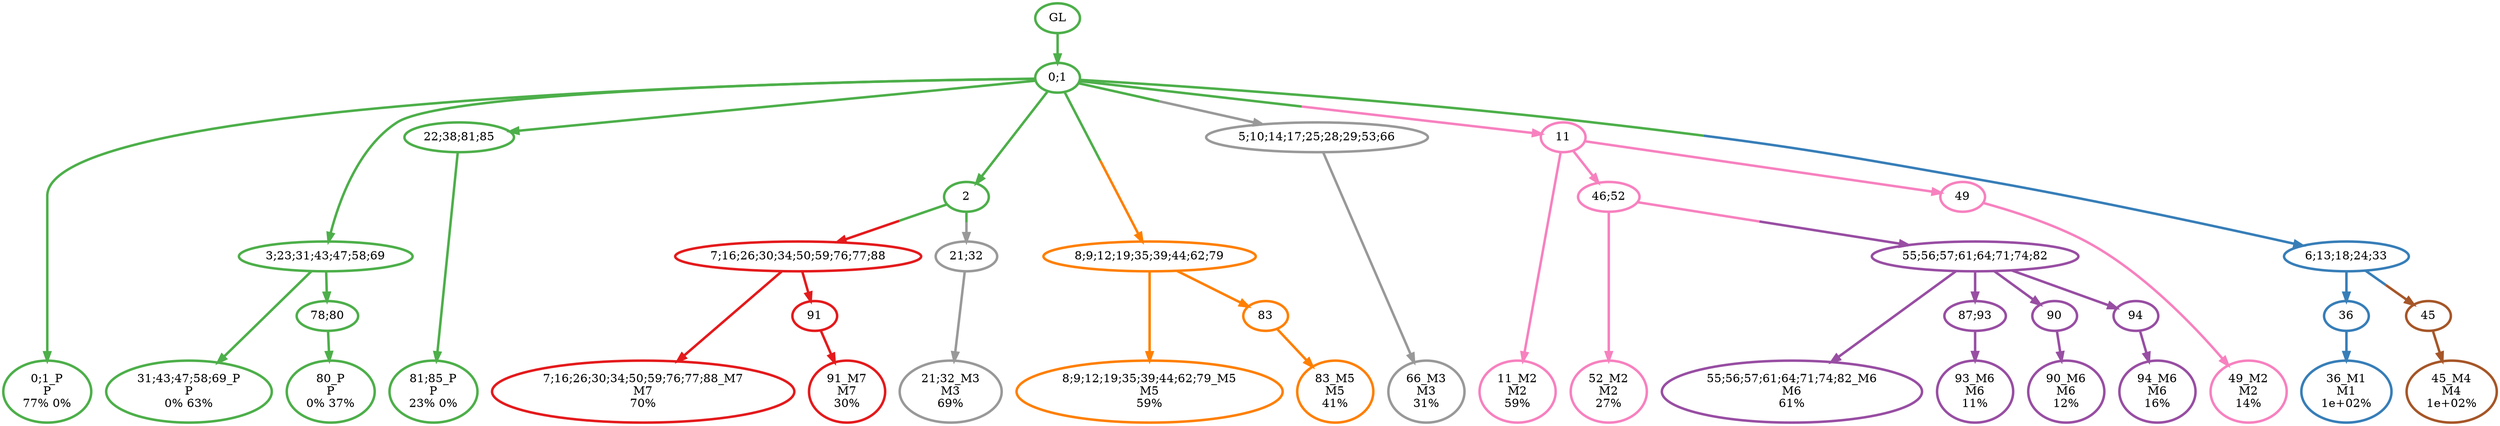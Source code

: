 digraph T {
	{
		rank=same
		38 [penwidth=3,colorscheme=set19,color=3,label="0;1_P\nP\n77% 0%"]
		36 [penwidth=3,colorscheme=set19,color=3,label="31;43;47;58;69_P\nP\n0% 63%"]
		34 [penwidth=3,colorscheme=set19,color=3,label="80_P\nP\n0% 37%"]
		32 [penwidth=3,colorscheme=set19,color=3,label="81;85_P\nP\n23% 0%"]
		30 [penwidth=3,colorscheme=set19,color=2,label="36_M1\nM1\n1e+02%"]
		29 [penwidth=3,colorscheme=set19,color=8,label="11_M2\nM2\n59%"]
		27 [penwidth=3,colorscheme=set19,color=8,label="52_M2\nM2\n27%"]
		25 [penwidth=3,colorscheme=set19,color=8,label="49_M2\nM2\n14%"]
		23 [penwidth=3,colorscheme=set19,color=9,label="21;32_M3\nM3\n69%"]
		22 [penwidth=3,colorscheme=set19,color=9,label="66_M3\nM3\n31%"]
		21 [penwidth=3,colorscheme=set19,color=7,label="45_M4\nM4\n1e+02%"]
		20 [penwidth=3,colorscheme=set19,color=5,label="8;9;12;19;35;39;44;62;79_M5\nM5\n59%"]
		18 [penwidth=3,colorscheme=set19,color=5,label="83_M5\nM5\n41%"]
		17 [penwidth=3,colorscheme=set19,color=4,label="55;56;57;61;64;71;74;82_M6\nM6\n61%"]
		15 [penwidth=3,colorscheme=set19,color=4,label="93_M6\nM6\n11%"]
		13 [penwidth=3,colorscheme=set19,color=4,label="90_M6\nM6\n12%"]
		11 [penwidth=3,colorscheme=set19,color=4,label="94_M6\nM6\n16%"]
		10 [penwidth=3,colorscheme=set19,color=1,label="7;16;26;30;34;50;59;76;77;88_M7\nM7\n70%"]
		8 [penwidth=3,colorscheme=set19,color=1,label="91_M7\nM7\n30%"]
	}
	40 [penwidth=3,colorscheme=set19,color=3,label="GL"]
	39 [penwidth=3,colorscheme=set19,color=3,label="0;1"]
	37 [penwidth=3,colorscheme=set19,color=3,label="3;23;31;43;47;58;69"]
	35 [penwidth=3,colorscheme=set19,color=3,label="78;80"]
	33 [penwidth=3,colorscheme=set19,color=3,label="22;38;81;85"]
	31 [penwidth=3,colorscheme=set19,color=2,label="36"]
	28 [penwidth=3,colorscheme=set19,color=8,label="46;52"]
	26 [penwidth=3,colorscheme=set19,color=8,label="49"]
	24 [penwidth=3,colorscheme=set19,color=3,label="2"]
	19 [penwidth=3,colorscheme=set19,color=5,label="83"]
	16 [penwidth=3,colorscheme=set19,color=4,label="87;93"]
	14 [penwidth=3,colorscheme=set19,color=4,label="90"]
	12 [penwidth=3,colorscheme=set19,color=4,label="94"]
	9 [penwidth=3,colorscheme=set19,color=1,label="91"]
	7 [penwidth=3,colorscheme=set19,color=4,label="55;56;57;61;64;71;74;82"]
	6 [penwidth=3,colorscheme=set19,color=7,label="45"]
	5 [penwidth=3,colorscheme=set19,color=1,label="7;16;26;30;34;50;59;76;77;88"]
	4 [penwidth=3,colorscheme=set19,color=5,label="8;9;12;19;35;39;44;62;79"]
	3 [penwidth=3,colorscheme=set19,color=9,label="21;32"]
	2 [penwidth=3,colorscheme=set19,color=9,label="5;10;14;17;25;28;29;53;66"]
	1 [penwidth=3,colorscheme=set19,color=8,label="11"]
	0 [penwidth=3,colorscheme=set19,color=2,label="6;13;18;24;33"]
	40 -> 39 [penwidth=3,colorscheme=set19,color=3]
	39 -> 38 [penwidth=3,colorscheme=set19,color=3]
	39 -> 24 [penwidth=3,colorscheme=set19,color=3]
	39 -> 33 [penwidth=3,colorscheme=set19,color=3]
	39 -> 37 [penwidth=3,colorscheme=set19,color=3]
	39 -> 4 [penwidth=3,colorscheme=set19,color="3;0.5:5"]
	39 -> 2 [penwidth=3,colorscheme=set19,color="3;0.5:9"]
	39 -> 1 [penwidth=3,colorscheme=set19,color="3;0.5:8"]
	39 -> 0 [penwidth=3,colorscheme=set19,color="3;0.5:2"]
	37 -> 36 [penwidth=3,colorscheme=set19,color=3]
	37 -> 35 [penwidth=3,colorscheme=set19,color=3]
	35 -> 34 [penwidth=3,colorscheme=set19,color=3]
	33 -> 32 [penwidth=3,colorscheme=set19,color=3]
	31 -> 30 [penwidth=3,colorscheme=set19,color=2]
	28 -> 27 [penwidth=3,colorscheme=set19,color=8]
	28 -> 7 [penwidth=3,colorscheme=set19,color="8;0.5:4"]
	26 -> 25 [penwidth=3,colorscheme=set19,color=8]
	24 -> 5 [penwidth=3,colorscheme=set19,color="3;0.5:1"]
	24 -> 3 [penwidth=3,colorscheme=set19,color="3;0.5:9"]
	19 -> 18 [penwidth=3,colorscheme=set19,color=5]
	16 -> 15 [penwidth=3,colorscheme=set19,color=4]
	14 -> 13 [penwidth=3,colorscheme=set19,color=4]
	12 -> 11 [penwidth=3,colorscheme=set19,color=4]
	9 -> 8 [penwidth=3,colorscheme=set19,color=1]
	7 -> 17 [penwidth=3,colorscheme=set19,color=4]
	7 -> 16 [penwidth=3,colorscheme=set19,color=4]
	7 -> 14 [penwidth=3,colorscheme=set19,color=4]
	7 -> 12 [penwidth=3,colorscheme=set19,color=4]
	6 -> 21 [penwidth=3,colorscheme=set19,color=7]
	5 -> 10 [penwidth=3,colorscheme=set19,color=1]
	5 -> 9 [penwidth=3,colorscheme=set19,color=1]
	4 -> 20 [penwidth=3,colorscheme=set19,color=5]
	4 -> 19 [penwidth=3,colorscheme=set19,color=5]
	3 -> 23 [penwidth=3,colorscheme=set19,color=9]
	2 -> 22 [penwidth=3,colorscheme=set19,color=9]
	1 -> 29 [penwidth=3,colorscheme=set19,color=8]
	1 -> 28 [penwidth=3,colorscheme=set19,color=8]
	1 -> 26 [penwidth=3,colorscheme=set19,color=8]
	0 -> 31 [penwidth=3,colorscheme=set19,color=2]
	0 -> 6 [penwidth=3,colorscheme=set19,color="2;0.5:7"]
}
